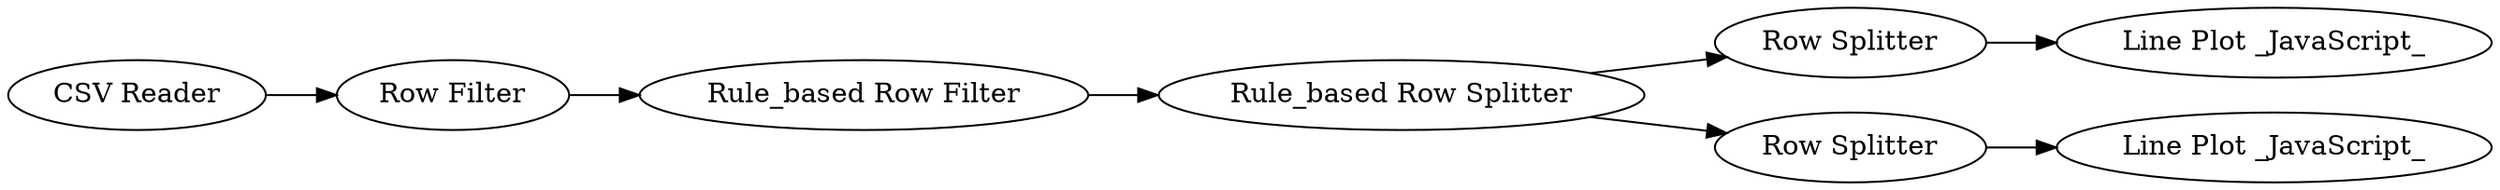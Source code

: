 digraph {
	1 [label="CSV Reader"]
	3 [label="Rule_based Row Filter"]
	5 [label="Rule_based Row Splitter"]
	7 [label="Row Filter"]
	9 [label="Row Splitter"]
	10 [label="Row Splitter"]
	12 [label="Line Plot _JavaScript_"]
	13 [label="Line Plot _JavaScript_"]
	1 -> 7
	3 -> 5
	5 -> 9
	5 -> 10
	7 -> 3
	9 -> 12
	10 -> 13
	rankdir=LR
}
